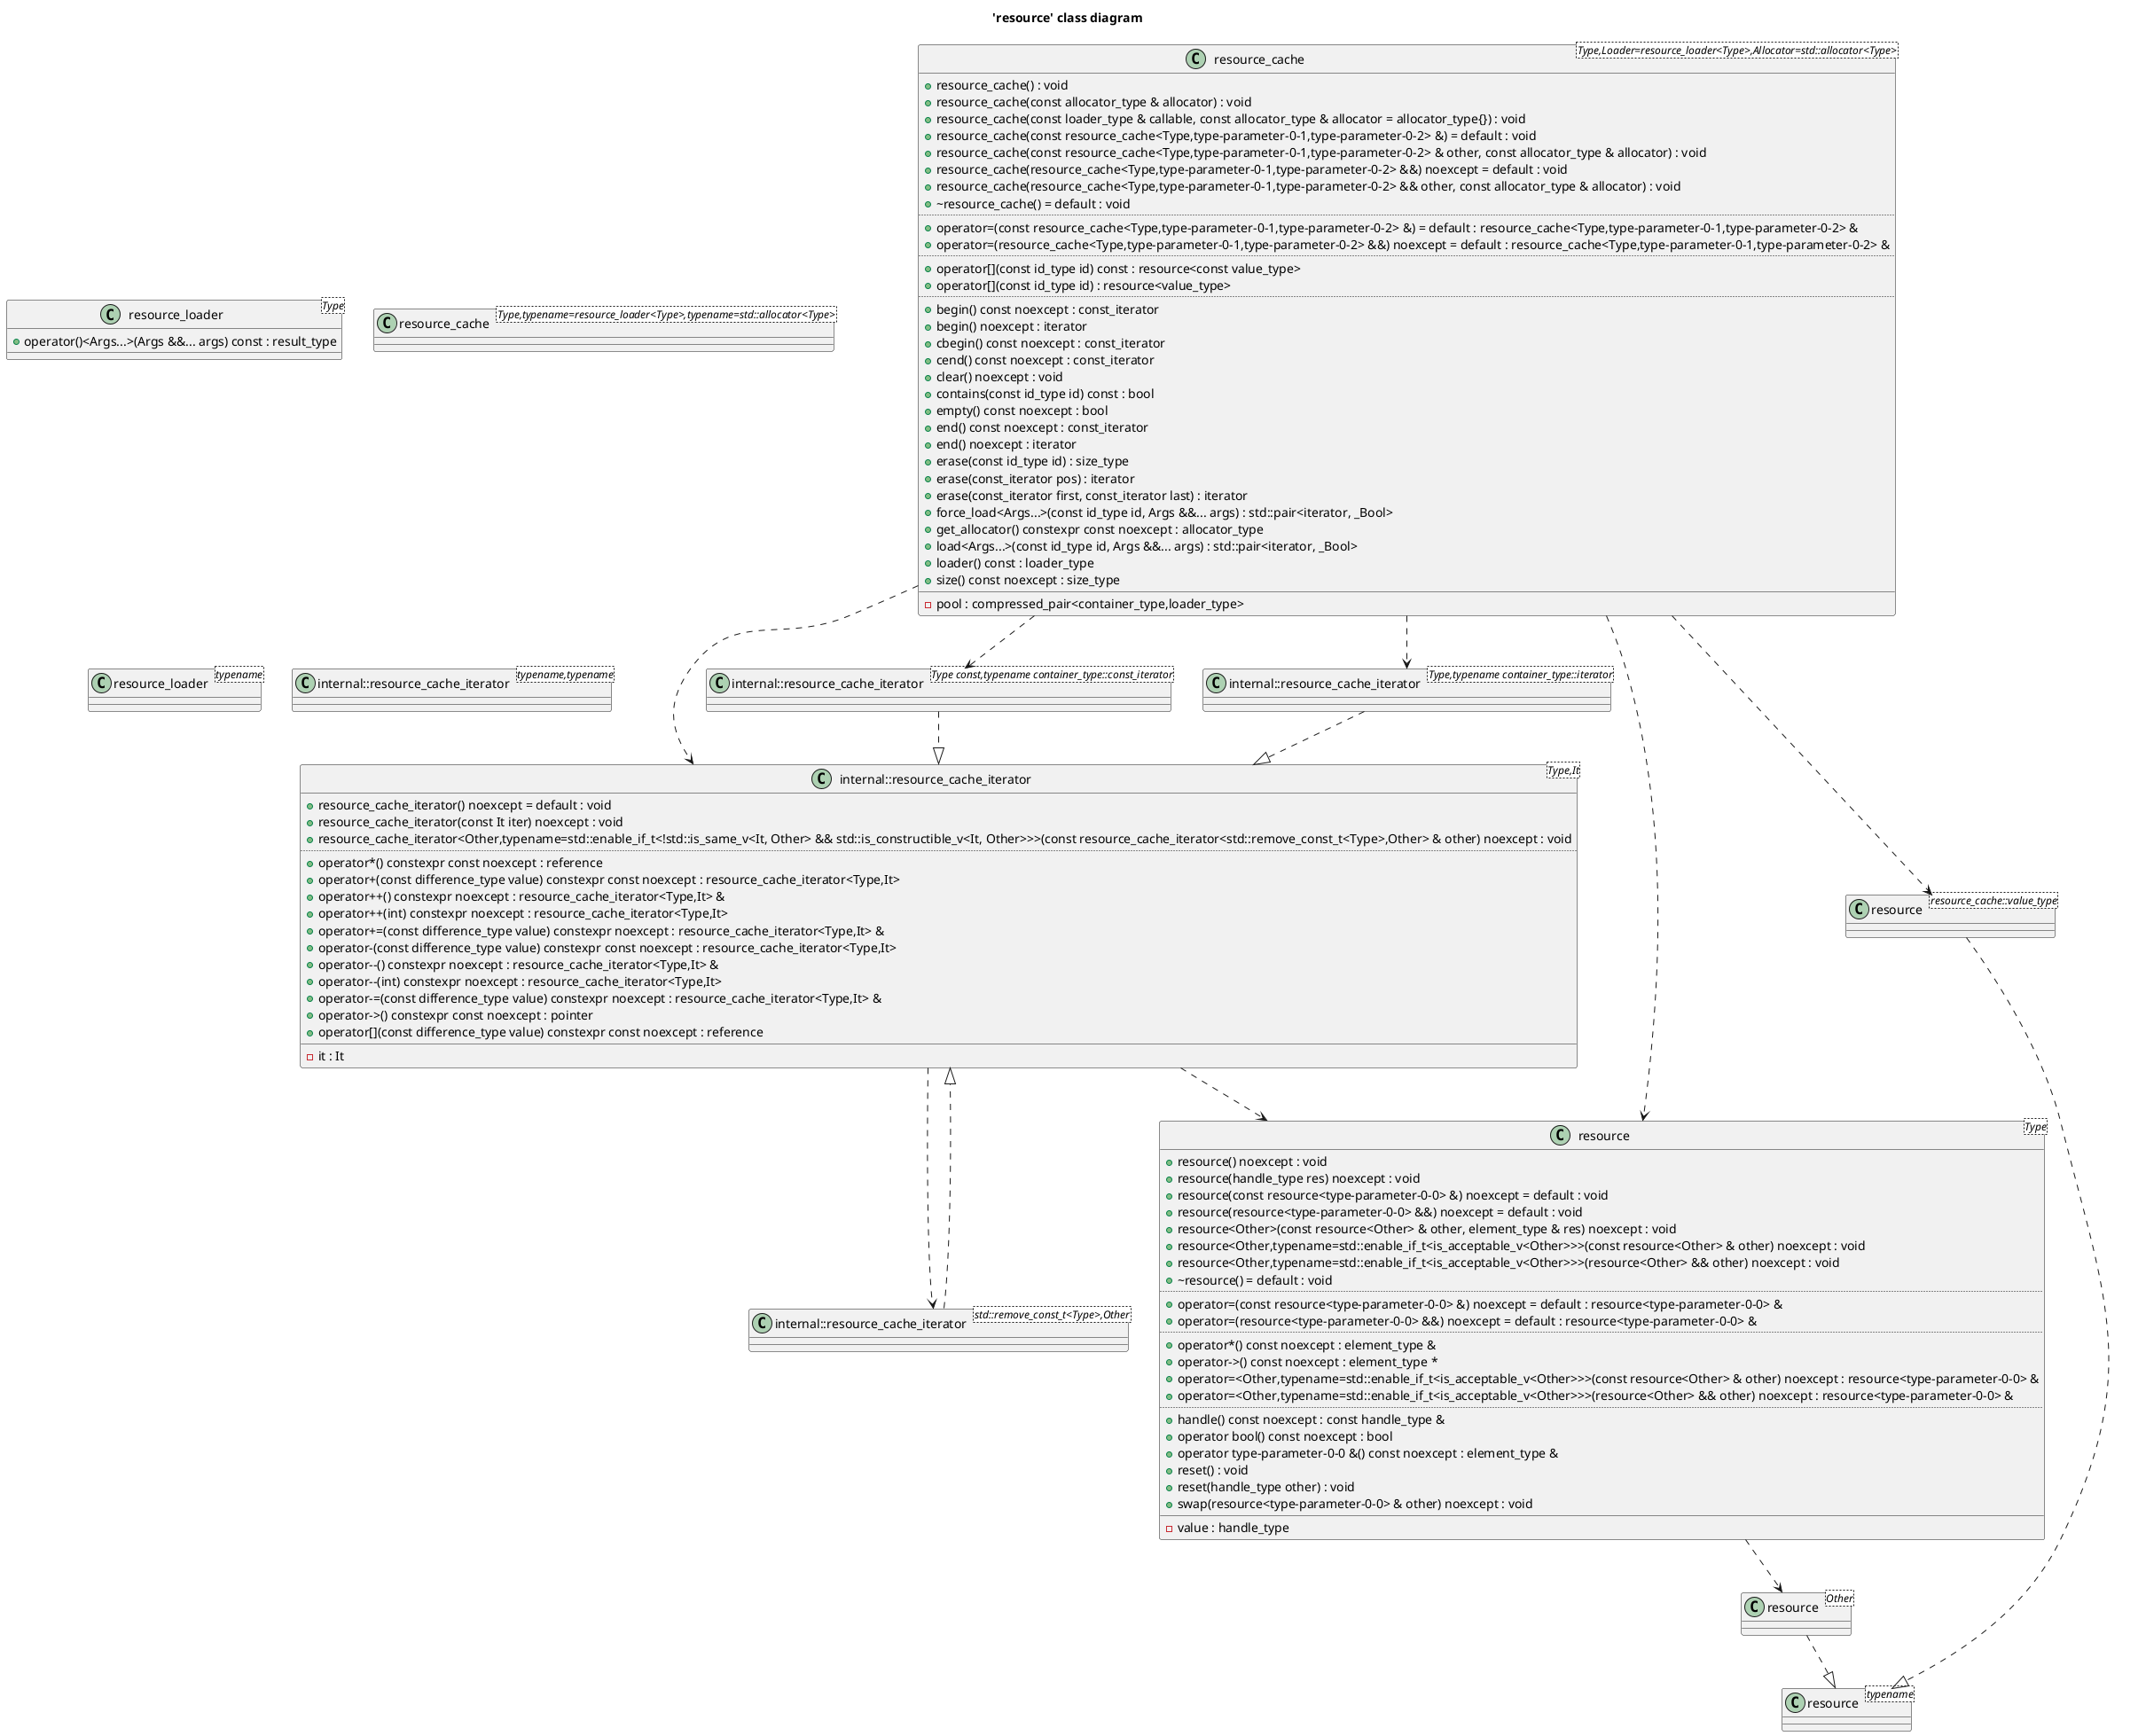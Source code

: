 @startuml
title 'resource' class diagram
class "resource_loader<Type>" as C_0014735462032073401024
class C_0014735462032073401024 [[https://github.com/skypjack/entt/blob/4a2d1a8541228a90e02a873dba6a980506c42c03/src/entt/resource/loader.hpp#L15{resource_loader}]] {
+operator()<Args...>(Args &&... args) const : result_type
__
}
class "resource<typename>" as C_0004476387285913603328
class C_0004476387285913603328 [[https://github.com/skypjack/entt/blob/4a2d1a8541228a90e02a873dba6a980506c42c03/src/entt/resource/fwd.hpp#L15{resource}]] {
__
}
class "resource_cache<Type,typename=resource_loader<Type>,typename=std::allocator<Type>>" as C_0007573507227400983129
class C_0007573507227400983129 [[https://github.com/skypjack/entt/blob/4a2d1a8541228a90e02a873dba6a980506c42c03/src/entt/resource/fwd.hpp#L12{resource_cache}]] {
__
}
class "resource_loader<typename>" as C_0009957250125355145055
class C_0009957250125355145055 [[https://github.com/skypjack/entt/blob/4a2d1a8541228a90e02a873dba6a980506c42c03/src/entt/resource/fwd.hpp#L9{resource_loader}]] {
__
}
class "internal::resource_cache_iterator<std::remove_const_t<Type>,Other>" as C_0017212500752943481667
class C_0017212500752943481667 [[https://github.com/skypjack/entt/blob/4a2d1a8541228a90e02a873dba6a980506c42c03/src/entt/resource/cache.hpp#L26{resource_cache_iterator}]] {
__
}
class "internal::resource_cache_iterator<Type,It>" as C_0018051342968877125083
class C_0018051342968877125083 [[https://github.com/skypjack/entt/blob/4a2d1a8541228a90e02a873dba6a980506c42c03/src/entt/resource/cache.hpp#L26{resource_cache_iterator}]] {
+resource_cache_iterator() noexcept = default : void [[[https://github.com/skypjack/entt/blob/4a2d1a8541228a90e02a873dba6a980506c42c03/src/entt/resource/cache.hpp#L38{resource_cache_iterator}]]]
+resource_cache_iterator(const It iter) noexcept : void [[[https://github.com/skypjack/entt/blob/4a2d1a8541228a90e02a873dba6a980506c42c03/src/entt/resource/cache.hpp#L40{resource_cache_iterator}]]]
+resource_cache_iterator<Other,typename=std::enable_if_t<!std::is_same_v<It, Other> && std::is_constructible_v<It, Other>>>(const resource_cache_iterator<std::remove_const_t<Type>,Other> & other) noexcept : void
..
+operator*() constexpr const noexcept : reference [[[https://github.com/skypjack/entt/blob/4a2d1a8541228a90e02a873dba6a980506c42c03/src/entt/resource/cache.hpp#L87{operator*}]]]
+operator+(const difference_type value) constexpr const noexcept : resource_cache_iterator<Type,It> [[[https://github.com/skypjack/entt/blob/4a2d1a8541228a90e02a873dba6a980506c42c03/src/entt/resource/cache.hpp#L70{operator+}]]]
+operator++() constexpr noexcept : resource_cache_iterator<Type,It> & [[[https://github.com/skypjack/entt/blob/4a2d1a8541228a90e02a873dba6a980506c42c03/src/entt/resource/cache.hpp#L47{operator++}]]]
+operator++(int) constexpr noexcept : resource_cache_iterator<Type,It> [[[https://github.com/skypjack/entt/blob/4a2d1a8541228a90e02a873dba6a980506c42c03/src/entt/resource/cache.hpp#L51{operator++}]]]
+operator+=(const difference_type value) constexpr noexcept : resource_cache_iterator<Type,It> & [[[https://github.com/skypjack/entt/blob/4a2d1a8541228a90e02a873dba6a980506c42c03/src/entt/resource/cache.hpp#L65{operator+=}]]]
+operator-(const difference_type value) constexpr const noexcept : resource_cache_iterator<Type,It> [[[https://github.com/skypjack/entt/blob/4a2d1a8541228a90e02a873dba6a980506c42c03/src/entt/resource/cache.hpp#L79{operator-}]]]
+operator--() constexpr noexcept : resource_cache_iterator<Type,It> & [[[https://github.com/skypjack/entt/blob/4a2d1a8541228a90e02a873dba6a980506c42c03/src/entt/resource/cache.hpp#L56{operator--}]]]
+operator--(int) constexpr noexcept : resource_cache_iterator<Type,It> [[[https://github.com/skypjack/entt/blob/4a2d1a8541228a90e02a873dba6a980506c42c03/src/entt/resource/cache.hpp#L60{operator--}]]]
+operator-=(const difference_type value) constexpr noexcept : resource_cache_iterator<Type,It> & [[[https://github.com/skypjack/entt/blob/4a2d1a8541228a90e02a873dba6a980506c42c03/src/entt/resource/cache.hpp#L75{operator-=}]]]
+operator->() constexpr const noexcept : pointer [[[https://github.com/skypjack/entt/blob/4a2d1a8541228a90e02a873dba6a980506c42c03/src/entt/resource/cache.hpp#L91{operator->}]]]
+operator[](const difference_type value) constexpr const noexcept : reference [[[https://github.com/skypjack/entt/blob/4a2d1a8541228a90e02a873dba6a980506c42c03/src/entt/resource/cache.hpp#L83{operator[]}]]]
__
-it : It [[[https://github.com/skypjack/entt/blob/4a2d1a8541228a90e02a873dba6a980506c42c03/src/entt/resource/cache.hpp#L105{it}]]]
}
class "internal::resource_cache_iterator<Type const,typename container_type::const_iterator>" as C_0009160799430657499757
class C_0009160799430657499757 [[https://github.com/skypjack/entt/blob/4a2d1a8541228a90e02a873dba6a980506c42c03/src/entt/resource/cache.hpp#L26{resource_cache_iterator}]] {
__
}
class "internal::resource_cache_iterator<Type,typename container_type::iterator>" as C_0012393889249170597816
class C_0012393889249170597816 [[https://github.com/skypjack/entt/blob/4a2d1a8541228a90e02a873dba6a980506c42c03/src/entt/resource/cache.hpp#L26{resource_cache_iterator}]] {
__
}
class "internal::resource_cache_iterator<typename,typename>" as C_0017232908621428983744
class C_0017232908621428983744 [[https://github.com/skypjack/entt/blob/4a2d1a8541228a90e02a873dba6a980506c42c03/src/entt/resource/cache.hpp#L28{resource_cache_iterator}]] {
__
}
class "resource<Other>" as C_0009932554139000054545
class C_0009932554139000054545 [[https://github.com/skypjack/entt/blob/4a2d1a8541228a90e02a873dba6a980506c42c03/src/entt/resource/resource.hpp#L22{resource}]] {
__
}
class "resource<Type>" as C_0006434562767129070943
class C_0006434562767129070943 [[https://github.com/skypjack/entt/blob/4a2d1a8541228a90e02a873dba6a980506c42c03/src/entt/resource/resource.hpp#L22{resource}]] {
+resource() noexcept : void [[[https://github.com/skypjack/entt/blob/4a2d1a8541228a90e02a873dba6a980506c42c03/src/entt/resource/resource.hpp#L36{resource}]]]
+resource(handle_type res) noexcept : void [[[https://github.com/skypjack/entt/blob/4a2d1a8541228a90e02a873dba6a980506c42c03/src/entt/resource/resource.hpp#L43{resource}]]]
+resource(const resource<type-parameter-0-0> &) noexcept = default : void [[[https://github.com/skypjack/entt/blob/4a2d1a8541228a90e02a873dba6a980506c42c03/src/entt/resource/resource.hpp#L47{resource}]]]
+resource(resource<type-parameter-0-0> &&) noexcept = default : void [[[https://github.com/skypjack/entt/blob/4a2d1a8541228a90e02a873dba6a980506c42c03/src/entt/resource/resource.hpp#L50{resource}]]]
+resource<Other>(const resource<Other> & other, element_type & res) noexcept : void
+resource<Other,typename=std::enable_if_t<is_acceptable_v<Other>>>(const resource<Other> & other) noexcept : void
+resource<Other,typename=std::enable_if_t<is_acceptable_v<Other>>>(resource<Other> && other) noexcept : void
+~resource() = default : void [[[https://github.com/skypjack/entt/blob/4a2d1a8541228a90e02a873dba6a980506c42c03/src/entt/resource/resource.hpp#L81{~resource}]]]
..
+operator=(const resource<type-parameter-0-0> &) noexcept = default : resource<type-parameter-0-0> & [[[https://github.com/skypjack/entt/blob/4a2d1a8541228a90e02a873dba6a980506c42c03/src/entt/resource/resource.hpp#L87{operator=}]]]
+operator=(resource<type-parameter-0-0> &&) noexcept = default : resource<type-parameter-0-0> & [[[https://github.com/skypjack/entt/blob/4a2d1a8541228a90e02a873dba6a980506c42c03/src/entt/resource/resource.hpp#L93{operator=}]]]
..
+operator*() const noexcept : element_type & [[[https://github.com/skypjack/entt/blob/4a2d1a8541228a90e02a873dba6a980506c42c03/src/entt/resource/resource.hpp#L136{operator*}]]]
+operator->() const noexcept : element_type * [[[https://github.com/skypjack/entt/blob/4a2d1a8541228a90e02a873dba6a980506c42c03/src/entt/resource/resource.hpp#L149{operator->}]]]
+operator=<Other,typename=std::enable_if_t<is_acceptable_v<Other>>>(const resource<Other> & other) noexcept : resource<type-parameter-0-0> &
+operator=<Other,typename=std::enable_if_t<is_acceptable_v<Other>>>(resource<Other> && other) noexcept : resource<type-parameter-0-0> &
..
+handle() const noexcept : const handle_type & [[[https://github.com/skypjack/entt/blob/4a2d1a8541228a90e02a873dba6a980506c42c03/src/entt/resource/resource.hpp#L178{handle}]]]
+operator bool() const noexcept : bool [[[https://github.com/skypjack/entt/blob/4a2d1a8541228a90e02a873dba6a980506c42c03/src/entt/resource/resource.hpp#L157{operator bool}]]]
+operator type-parameter-0-0 &() const noexcept : element_type & [[[https://github.com/skypjack/entt/blob/4a2d1a8541228a90e02a873dba6a980506c42c03/src/entt/resource/resource.hpp#L141{operator type-parameter-0-0 &}]]]
+reset() : void [[[https://github.com/skypjack/entt/blob/4a2d1a8541228a90e02a873dba6a980506c42c03/src/entt/resource/resource.hpp#L162{reset}]]]
+reset(handle_type other) : void [[[https://github.com/skypjack/entt/blob/4a2d1a8541228a90e02a873dba6a980506c42c03/src/entt/resource/resource.hpp#L170{reset}]]]
+swap(resource<type-parameter-0-0> & other) noexcept : void [[[https://github.com/skypjack/entt/blob/4a2d1a8541228a90e02a873dba6a980506c42c03/src/entt/resource/resource.hpp#L123{swap}]]]
__
-value : handle_type [[[https://github.com/skypjack/entt/blob/4a2d1a8541228a90e02a873dba6a980506c42c03/src/entt/resource/resource.hpp#L183{value}]]]
}
class "resource<resource_cache::value_type>" as C_0016280272146918438608
class C_0016280272146918438608 [[https://github.com/skypjack/entt/blob/4a2d1a8541228a90e02a873dba6a980506c42c03/src/entt/resource/resource.hpp#L22{resource}]] {
__
}
class "resource_cache<Type,Loader=resource_loader<Type>,Allocator=std::allocator<Type>>" as C_0004758948397064667495
class C_0004758948397064667495 [[https://github.com/skypjack/entt/blob/4a2d1a8541228a90e02a873dba6a980506c42c03/src/entt/resource/cache.hpp#L153{resource_cache}]] {
+resource_cache() : void [[[https://github.com/skypjack/entt/blob/4a2d1a8541228a90e02a873dba6a980506c42c03/src/entt/resource/cache.hpp#L174{resource_cache}]]]
+resource_cache(const allocator_type & allocator) : void [[[https://github.com/skypjack/entt/blob/4a2d1a8541228a90e02a873dba6a980506c42c03/src/entt/resource/cache.hpp#L181{resource_cache}]]]
+resource_cache(const loader_type & callable, const allocator_type & allocator = allocator_type{}) : void [[[https://github.com/skypjack/entt/blob/4a2d1a8541228a90e02a873dba6a980506c42c03/src/entt/resource/cache.hpp#L189{resource_cache}]]]
+resource_cache(const resource_cache<Type,type-parameter-0-1,type-parameter-0-2> &) = default : void [[[https://github.com/skypjack/entt/blob/4a2d1a8541228a90e02a873dba6a980506c42c03/src/entt/resource/cache.hpp#L193{resource_cache}]]]
+resource_cache(const resource_cache<Type,type-parameter-0-1,type-parameter-0-2> & other, const allocator_type & allocator) : void [[[https://github.com/skypjack/entt/blob/4a2d1a8541228a90e02a873dba6a980506c42c03/src/entt/resource/cache.hpp#L200{resource_cache}]]]
+resource_cache(resource_cache<Type,type-parameter-0-1,type-parameter-0-2> &&) noexcept = default : void [[[https://github.com/skypjack/entt/blob/4a2d1a8541228a90e02a873dba6a980506c42c03/src/entt/resource/cache.hpp#L204{resource_cache}]]]
+resource_cache(resource_cache<Type,type-parameter-0-1,type-parameter-0-2> && other, const allocator_type & allocator) : void [[[https://github.com/skypjack/entt/blob/4a2d1a8541228a90e02a873dba6a980506c42c03/src/entt/resource/cache.hpp#L211{resource_cache}]]]
+~resource_cache() = default : void [[[https://github.com/skypjack/entt/blob/4a2d1a8541228a90e02a873dba6a980506c42c03/src/entt/resource/cache.hpp#L215{~resource_cache}]]]
..
+operator=(const resource_cache<Type,type-parameter-0-1,type-parameter-0-2> &) = default : resource_cache<Type,type-parameter-0-1,type-parameter-0-2> & [[[https://github.com/skypjack/entt/blob/4a2d1a8541228a90e02a873dba6a980506c42c03/src/entt/resource/cache.hpp#L221{operator=}]]]
+operator=(resource_cache<Type,type-parameter-0-1,type-parameter-0-2> &&) noexcept = default : resource_cache<Type,type-parameter-0-1,type-parameter-0-2> & [[[https://github.com/skypjack/entt/blob/4a2d1a8541228a90e02a873dba6a980506c42c03/src/entt/resource/cache.hpp#L227{operator=}]]]
..
+operator[](const id_type id) const : resource<const value_type> [[[https://github.com/skypjack/entt/blob/4a2d1a8541228a90e02a873dba6a980506c42c03/src/entt/resource/cache.hpp#L343{operator[]}]]]
+operator[](const id_type id) : resource<value_type> [[[https://github.com/skypjack/entt/blob/4a2d1a8541228a90e02a873dba6a980506c42c03/src/entt/resource/cache.hpp#L352{operator[]}]]]
..
+begin() const noexcept : const_iterator [[[https://github.com/skypjack/entt/blob/4a2d1a8541228a90e02a873dba6a980506c42c03/src/entt/resource/cache.hpp#L249{begin}]]]
+begin() noexcept : iterator [[[https://github.com/skypjack/entt/blob/4a2d1a8541228a90e02a873dba6a980506c42c03/src/entt/resource/cache.hpp#L254{begin}]]]
+cbegin() const noexcept : const_iterator [[[https://github.com/skypjack/entt/blob/4a2d1a8541228a90e02a873dba6a980506c42c03/src/entt/resource/cache.hpp#L244{cbegin}]]]
+cend() const noexcept : const_iterator [[[https://github.com/skypjack/entt/blob/4a2d1a8541228a90e02a873dba6a980506c42c03/src/entt/resource/cache.hpp#L263{cend}]]]
+clear() noexcept : void [[[https://github.com/skypjack/entt/blob/4a2d1a8541228a90e02a873dba6a980506c42c03/src/entt/resource/cache.hpp#L294{clear}]]]
+contains(const id_type id) const : bool [[[https://github.com/skypjack/entt/blob/4a2d1a8541228a90e02a873dba6a980506c42c03/src/entt/resource/cache.hpp#L365{contains}]]]
+empty() const noexcept : bool [[[https://github.com/skypjack/entt/blob/4a2d1a8541228a90e02a873dba6a980506c42c03/src/entt/resource/cache.hpp#L281{empty}]]]
+end() const noexcept : const_iterator [[[https://github.com/skypjack/entt/blob/4a2d1a8541228a90e02a873dba6a980506c42c03/src/entt/resource/cache.hpp#L268{end}]]]
+end() noexcept : iterator [[[https://github.com/skypjack/entt/blob/4a2d1a8541228a90e02a873dba6a980506c42c03/src/entt/resource/cache.hpp#L273{end}]]]
+erase(const id_type id) : size_type [[[https://github.com/skypjack/entt/blob/4a2d1a8541228a90e02a873dba6a980506c42c03/src/entt/resource/cache.hpp#L395{erase}]]]
+erase(const_iterator pos) : iterator [[[https://github.com/skypjack/entt/blob/4a2d1a8541228a90e02a873dba6a980506c42c03/src/entt/resource/cache.hpp#L374{erase}]]]
+erase(const_iterator first, const_iterator last) : iterator [[[https://github.com/skypjack/entt/blob/4a2d1a8541228a90e02a873dba6a980506c42c03/src/entt/resource/cache.hpp#L385{erase}]]]
+force_load<Args...>(const id_type id, Args &&... args) : std::pair<iterator, _Bool>
+get_allocator() constexpr const noexcept : allocator_type [[[https://github.com/skypjack/entt/blob/4a2d1a8541228a90e02a873dba6a980506c42c03/src/entt/resource/cache.hpp#L233{get_allocator}]]]
+load<Args...>(const id_type id, Args &&... args) : std::pair<iterator, _Bool>
+loader() const : loader_type [[[https://github.com/skypjack/entt/blob/4a2d1a8541228a90e02a873dba6a980506c42c03/src/entt/resource/cache.hpp#L403{loader}]]]
+size() const noexcept : size_type [[[https://github.com/skypjack/entt/blob/4a2d1a8541228a90e02a873dba6a980506c42c03/src/entt/resource/cache.hpp#L289{size}]]]
__
-pool : compressed_pair<container_type,loader_type> [[[https://github.com/skypjack/entt/blob/4a2d1a8541228a90e02a873dba6a980506c42c03/src/entt/resource/cache.hpp#L408{pool}]]]
}
C_0017212500752943481667 ..|> C_0018051342968877125083
C_0018051342968877125083 ..> C_0006434562767129070943
C_0018051342968877125083 ..> C_0017212500752943481667 [[https://github.com/skypjack/entt/blob/4a2d1a8541228a90e02a873dba6a980506c42c03/src/entt/resource/cache.hpp#L44{}]]
C_0009160799430657499757 ..|> C_0018051342968877125083
C_0012393889249170597816 ..|> C_0018051342968877125083
C_0009932554139000054545 ..|> C_0004476387285913603328
C_0006434562767129070943 ..> C_0009932554139000054545 [[https://github.com/skypjack/entt/blob/4a2d1a8541228a90e02a873dba6a980506c42c03/src/entt/resource/resource.hpp#L59{}]]
C_0016280272146918438608 ..|> C_0004476387285913603328
C_0004758948397064667495 ..> C_0009160799430657499757 [[https://github.com/skypjack/entt/blob/4a2d1a8541228a90e02a873dba6a980506c42c03/src/entt/resource/cache.hpp#L244{}]]
C_0004758948397064667495 ..> C_0018051342968877125083 [[https://github.com/skypjack/entt/blob/4a2d1a8541228a90e02a873dba6a980506c42c03/src/entt/resource/cache.hpp#L244{}]]
C_0004758948397064667495 ..> C_0012393889249170597816 [[https://github.com/skypjack/entt/blob/4a2d1a8541228a90e02a873dba6a980506c42c03/src/entt/resource/cache.hpp#L254{}]]
C_0004758948397064667495 ..> C_0016280272146918438608 [[https://github.com/skypjack/entt/blob/4a2d1a8541228a90e02a873dba6a980506c42c03/src/entt/resource/cache.hpp#L343{}]]
C_0004758948397064667495 ..> C_0006434562767129070943 [[https://github.com/skypjack/entt/blob/4a2d1a8541228a90e02a873dba6a980506c42c03/src/entt/resource/cache.hpp#L343{}]]

'Generated with clang-uml, version 0.6.0
'LLVM version Ubuntu clang version 19.1.1 (1ubuntu1)
@enduml
